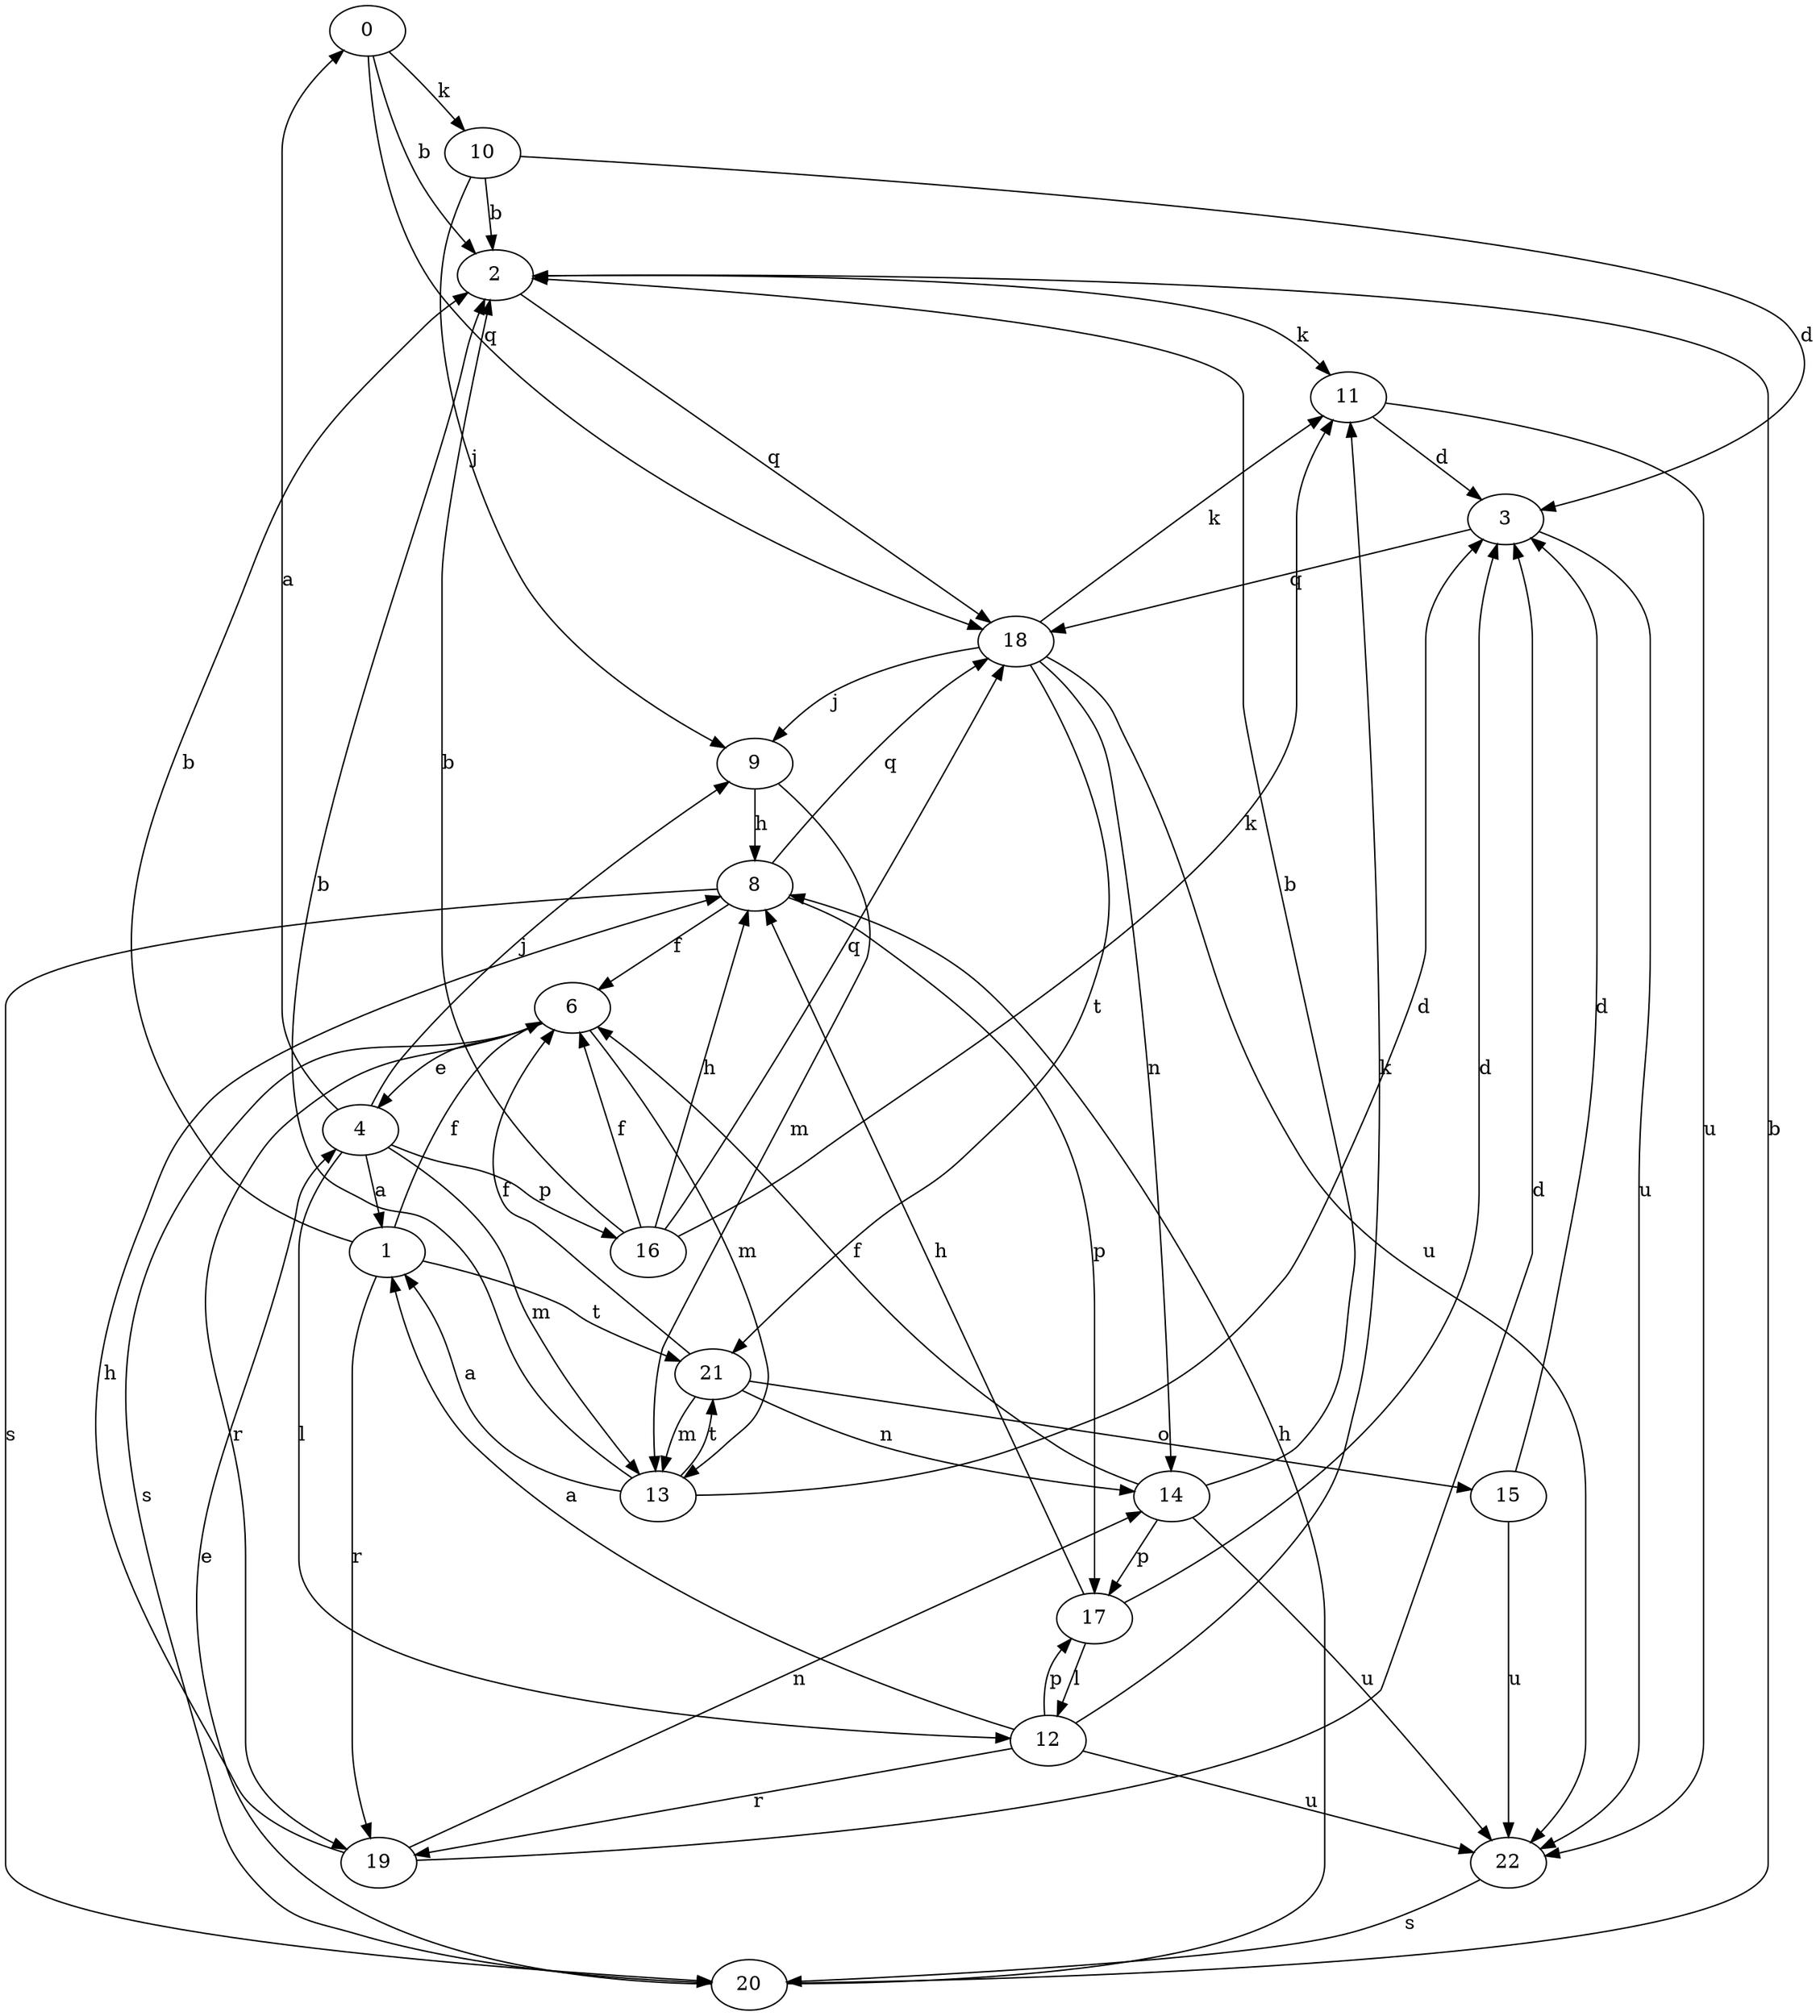 strict digraph  {
0;
1;
2;
3;
4;
6;
8;
9;
10;
11;
12;
13;
14;
15;
16;
17;
18;
19;
20;
21;
22;
0 -> 2  [label=b];
0 -> 10  [label=k];
0 -> 18  [label=q];
1 -> 2  [label=b];
1 -> 6  [label=f];
1 -> 19  [label=r];
1 -> 21  [label=t];
2 -> 11  [label=k];
2 -> 18  [label=q];
3 -> 18  [label=q];
3 -> 22  [label=u];
4 -> 0  [label=a];
4 -> 1  [label=a];
4 -> 9  [label=j];
4 -> 12  [label=l];
4 -> 13  [label=m];
4 -> 16  [label=p];
6 -> 4  [label=e];
6 -> 13  [label=m];
6 -> 19  [label=r];
6 -> 20  [label=s];
8 -> 6  [label=f];
8 -> 17  [label=p];
8 -> 18  [label=q];
8 -> 20  [label=s];
9 -> 8  [label=h];
9 -> 13  [label=m];
10 -> 2  [label=b];
10 -> 3  [label=d];
10 -> 9  [label=j];
11 -> 3  [label=d];
11 -> 22  [label=u];
12 -> 1  [label=a];
12 -> 11  [label=k];
12 -> 17  [label=p];
12 -> 19  [label=r];
12 -> 22  [label=u];
13 -> 1  [label=a];
13 -> 2  [label=b];
13 -> 3  [label=d];
13 -> 21  [label=t];
14 -> 2  [label=b];
14 -> 6  [label=f];
14 -> 17  [label=p];
14 -> 22  [label=u];
15 -> 3  [label=d];
15 -> 22  [label=u];
16 -> 2  [label=b];
16 -> 6  [label=f];
16 -> 8  [label=h];
16 -> 11  [label=k];
16 -> 18  [label=q];
17 -> 3  [label=d];
17 -> 8  [label=h];
17 -> 12  [label=l];
18 -> 9  [label=j];
18 -> 11  [label=k];
18 -> 14  [label=n];
18 -> 21  [label=t];
18 -> 22  [label=u];
19 -> 3  [label=d];
19 -> 8  [label=h];
19 -> 14  [label=n];
20 -> 2  [label=b];
20 -> 4  [label=e];
20 -> 8  [label=h];
21 -> 6  [label=f];
21 -> 13  [label=m];
21 -> 14  [label=n];
21 -> 15  [label=o];
22 -> 20  [label=s];
}
